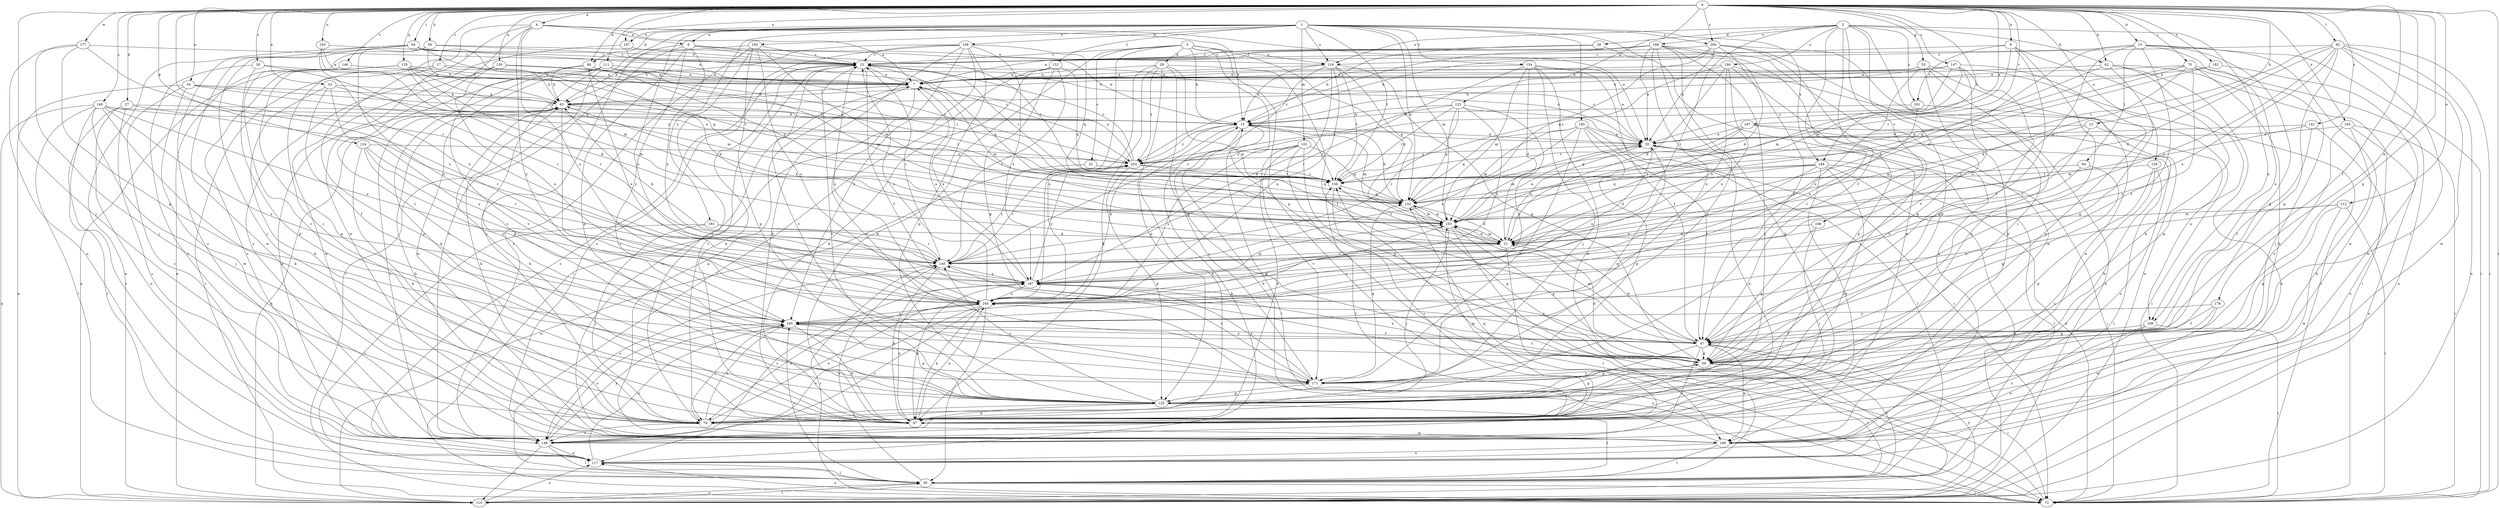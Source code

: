 strict digraph  {
0;
1;
2;
3;
4;
6;
7;
9;
10;
12;
15;
17;
20;
22;
23;
27;
28;
29;
31;
33;
34;
39;
47;
53;
56;
59;
62;
63;
64;
70;
72;
79;
84;
87;
92;
94;
95;
101;
103;
107;
108;
109;
110;
111;
112;
116;
117;
123;
124;
125;
129;
130;
132;
140;
141;
146;
147;
148;
149;
152;
154;
156;
159;
163;
164;
167;
168;
171;
177;
178;
180;
182;
183;
184;
185;
186;
187;
192;
193;
194;
195;
200;
201;
202;
0 -> 4  [label=a];
0 -> 9  [label=b];
0 -> 10  [label=b];
0 -> 12  [label=b];
0 -> 17  [label=c];
0 -> 20  [label=c];
0 -> 27  [label=d];
0 -> 33  [label=e];
0 -> 34  [label=e];
0 -> 39  [label=e];
0 -> 47  [label=f];
0 -> 53  [label=g];
0 -> 56  [label=g];
0 -> 59  [label=h];
0 -> 62  [label=h];
0 -> 64  [label=i];
0 -> 70  [label=i];
0 -> 72  [label=i];
0 -> 79  [label=j];
0 -> 84  [label=k];
0 -> 92  [label=l];
0 -> 107  [label=n];
0 -> 111  [label=o];
0 -> 112  [label=o];
0 -> 123  [label=p];
0 -> 124  [label=p];
0 -> 129  [label=q];
0 -> 130  [label=q];
0 -> 140  [label=r];
0 -> 141  [label=s];
0 -> 146  [label=s];
0 -> 147  [label=s];
0 -> 148  [label=s];
0 -> 159  [label=u];
0 -> 163  [label=u];
0 -> 167  [label=v];
0 -> 177  [label=w];
0 -> 178  [label=w];
0 -> 182  [label=x];
0 -> 183  [label=x];
0 -> 184  [label=x];
0 -> 200  [label=z];
1 -> 6  [label=a];
1 -> 84  [label=k];
1 -> 101  [label=m];
1 -> 103  [label=m];
1 -> 107  [label=n];
1 -> 108  [label=n];
1 -> 116  [label=o];
1 -> 132  [label=q];
1 -> 149  [label=s];
1 -> 152  [label=t];
1 -> 154  [label=t];
1 -> 156  [label=t];
1 -> 164  [label=u];
1 -> 180  [label=w];
1 -> 184  [label=x];
1 -> 185  [label=x];
1 -> 192  [label=y];
1 -> 193  [label=y];
1 -> 200  [label=z];
2 -> 28  [label=d];
2 -> 47  [label=f];
2 -> 62  [label=h];
2 -> 79  [label=j];
2 -> 109  [label=n];
2 -> 116  [label=o];
2 -> 125  [label=p];
2 -> 140  [label=r];
2 -> 168  [label=v];
2 -> 171  [label=v];
2 -> 186  [label=x];
2 -> 194  [label=y];
2 -> 201  [label=z];
3 -> 15  [label=b];
3 -> 22  [label=c];
3 -> 23  [label=c];
3 -> 29  [label=d];
3 -> 31  [label=d];
3 -> 56  [label=g];
3 -> 72  [label=i];
3 -> 87  [label=k];
3 -> 116  [label=o];
3 -> 164  [label=u];
4 -> 6  [label=a];
4 -> 7  [label=a];
4 -> 15  [label=b];
4 -> 39  [label=e];
4 -> 79  [label=j];
4 -> 164  [label=u];
4 -> 171  [label=v];
4 -> 180  [label=w];
4 -> 195  [label=y];
6 -> 23  [label=c];
6 -> 72  [label=i];
6 -> 79  [label=j];
6 -> 116  [label=o];
6 -> 125  [label=p];
6 -> 156  [label=t];
6 -> 187  [label=x];
6 -> 195  [label=y];
7 -> 63  [label=h];
7 -> 103  [label=m];
7 -> 171  [label=v];
7 -> 180  [label=w];
7 -> 187  [label=x];
9 -> 47  [label=f];
9 -> 87  [label=k];
9 -> 103  [label=m];
9 -> 116  [label=o];
9 -> 171  [label=v];
9 -> 201  [label=z];
10 -> 23  [label=c];
10 -> 31  [label=d];
10 -> 47  [label=f];
10 -> 56  [label=g];
10 -> 72  [label=i];
10 -> 94  [label=l];
10 -> 109  [label=n];
10 -> 164  [label=u];
10 -> 180  [label=w];
12 -> 39  [label=e];
12 -> 103  [label=m];
12 -> 109  [label=n];
12 -> 140  [label=r];
15 -> 39  [label=e];
15 -> 72  [label=i];
15 -> 87  [label=k];
15 -> 103  [label=m];
15 -> 156  [label=t];
15 -> 164  [label=u];
15 -> 171  [label=v];
15 -> 202  [label=z];
17 -> 7  [label=a];
17 -> 63  [label=h];
17 -> 72  [label=i];
17 -> 125  [label=p];
20 -> 7  [label=a];
20 -> 125  [label=p];
20 -> 140  [label=r];
20 -> 149  [label=s];
22 -> 110  [label=n];
22 -> 156  [label=t];
23 -> 7  [label=a];
23 -> 47  [label=f];
23 -> 87  [label=k];
23 -> 132  [label=q];
23 -> 156  [label=t];
23 -> 164  [label=u];
23 -> 171  [label=v];
27 -> 15  [label=b];
27 -> 95  [label=l];
27 -> 117  [label=o];
27 -> 140  [label=r];
27 -> 149  [label=s];
28 -> 15  [label=b];
28 -> 23  [label=c];
28 -> 47  [label=f];
29 -> 7  [label=a];
29 -> 31  [label=d];
29 -> 47  [label=f];
29 -> 56  [label=g];
29 -> 87  [label=k];
29 -> 125  [label=p];
29 -> 164  [label=u];
29 -> 202  [label=z];
31 -> 39  [label=e];
31 -> 63  [label=h];
31 -> 95  [label=l];
31 -> 103  [label=m];
31 -> 140  [label=r];
31 -> 156  [label=t];
33 -> 47  [label=f];
33 -> 63  [label=h];
33 -> 87  [label=k];
33 -> 103  [label=m];
33 -> 195  [label=y];
34 -> 15  [label=b];
34 -> 63  [label=h];
34 -> 110  [label=n];
34 -> 149  [label=s];
34 -> 180  [label=w];
34 -> 202  [label=z];
39 -> 23  [label=c];
39 -> 72  [label=i];
39 -> 103  [label=m];
39 -> 164  [label=u];
39 -> 202  [label=z];
47 -> 31  [label=d];
47 -> 56  [label=g];
47 -> 95  [label=l];
47 -> 103  [label=m];
47 -> 125  [label=p];
47 -> 149  [label=s];
47 -> 180  [label=w];
47 -> 187  [label=x];
47 -> 195  [label=y];
53 -> 7  [label=a];
53 -> 56  [label=g];
53 -> 63  [label=h];
53 -> 72  [label=i];
53 -> 125  [label=p];
53 -> 164  [label=u];
53 -> 180  [label=w];
56 -> 31  [label=d];
56 -> 72  [label=i];
56 -> 95  [label=l];
56 -> 171  [label=v];
56 -> 187  [label=x];
59 -> 15  [label=b];
59 -> 23  [label=c];
59 -> 63  [label=h];
59 -> 110  [label=n];
59 -> 164  [label=u];
62 -> 7  [label=a];
62 -> 31  [label=d];
62 -> 56  [label=g];
62 -> 72  [label=i];
62 -> 110  [label=n];
62 -> 125  [label=p];
63 -> 15  [label=b];
63 -> 149  [label=s];
63 -> 156  [label=t];
63 -> 171  [label=v];
64 -> 7  [label=a];
64 -> 23  [label=c];
64 -> 79  [label=j];
64 -> 110  [label=n];
64 -> 132  [label=q];
64 -> 149  [label=s];
64 -> 156  [label=t];
64 -> 180  [label=w];
70 -> 7  [label=a];
70 -> 31  [label=d];
70 -> 79  [label=j];
70 -> 87  [label=k];
70 -> 110  [label=n];
70 -> 132  [label=q];
70 -> 156  [label=t];
70 -> 195  [label=y];
72 -> 39  [label=e];
72 -> 117  [label=o];
72 -> 140  [label=r];
72 -> 156  [label=t];
72 -> 164  [label=u];
79 -> 23  [label=c];
79 -> 63  [label=h];
79 -> 149  [label=s];
79 -> 164  [label=u];
79 -> 180  [label=w];
79 -> 195  [label=y];
84 -> 7  [label=a];
84 -> 31  [label=d];
84 -> 63  [label=h];
84 -> 132  [label=q];
84 -> 164  [label=u];
84 -> 171  [label=v];
87 -> 39  [label=e];
87 -> 63  [label=h];
87 -> 103  [label=m];
87 -> 164  [label=u];
87 -> 187  [label=x];
92 -> 23  [label=c];
92 -> 31  [label=d];
92 -> 56  [label=g];
92 -> 72  [label=i];
92 -> 79  [label=j];
92 -> 110  [label=n];
92 -> 140  [label=r];
92 -> 156  [label=t];
92 -> 180  [label=w];
92 -> 187  [label=x];
94 -> 56  [label=g];
94 -> 156  [label=t];
94 -> 164  [label=u];
95 -> 72  [label=i];
95 -> 110  [label=n];
95 -> 140  [label=r];
95 -> 195  [label=y];
101 -> 56  [label=g];
101 -> 72  [label=i];
101 -> 87  [label=k];
101 -> 132  [label=q];
101 -> 164  [label=u];
101 -> 171  [label=v];
101 -> 202  [label=z];
103 -> 31  [label=d];
103 -> 39  [label=e];
103 -> 56  [label=g];
103 -> 79  [label=j];
103 -> 110  [label=n];
103 -> 132  [label=q];
107 -> 23  [label=c];
107 -> 149  [label=s];
107 -> 202  [label=z];
108 -> 23  [label=c];
108 -> 63  [label=h];
108 -> 72  [label=i];
108 -> 87  [label=k];
108 -> 125  [label=p];
108 -> 132  [label=q];
108 -> 149  [label=s];
108 -> 187  [label=x];
108 -> 195  [label=y];
109 -> 47  [label=f];
109 -> 72  [label=i];
109 -> 117  [label=o];
109 -> 149  [label=s];
110 -> 47  [label=f];
110 -> 63  [label=h];
110 -> 95  [label=l];
110 -> 117  [label=o];
111 -> 7  [label=a];
111 -> 39  [label=e];
111 -> 87  [label=k];
111 -> 103  [label=m];
111 -> 117  [label=o];
111 -> 125  [label=p];
111 -> 180  [label=w];
111 -> 202  [label=z];
112 -> 56  [label=g];
112 -> 72  [label=i];
112 -> 103  [label=m];
112 -> 164  [label=u];
112 -> 180  [label=w];
116 -> 7  [label=a];
116 -> 15  [label=b];
116 -> 56  [label=g];
116 -> 132  [label=q];
116 -> 140  [label=r];
116 -> 156  [label=t];
116 -> 164  [label=u];
116 -> 187  [label=x];
117 -> 15  [label=b];
117 -> 23  [label=c];
117 -> 95  [label=l];
117 -> 195  [label=y];
123 -> 15  [label=b];
123 -> 72  [label=i];
123 -> 132  [label=q];
123 -> 140  [label=r];
123 -> 156  [label=t];
123 -> 187  [label=x];
123 -> 195  [label=y];
123 -> 202  [label=z];
124 -> 87  [label=k];
124 -> 140  [label=r];
124 -> 164  [label=u];
124 -> 195  [label=y];
124 -> 202  [label=z];
125 -> 23  [label=c];
125 -> 56  [label=g];
125 -> 79  [label=j];
125 -> 87  [label=k];
125 -> 95  [label=l];
125 -> 140  [label=r];
129 -> 7  [label=a];
129 -> 31  [label=d];
129 -> 103  [label=m];
129 -> 110  [label=n];
129 -> 125  [label=p];
129 -> 140  [label=r];
129 -> 149  [label=s];
129 -> 156  [label=t];
130 -> 7  [label=a];
130 -> 156  [label=t];
130 -> 164  [label=u];
130 -> 180  [label=w];
132 -> 15  [label=b];
132 -> 31  [label=d];
132 -> 56  [label=g];
132 -> 103  [label=m];
140 -> 23  [label=c];
140 -> 63  [label=h];
140 -> 87  [label=k];
140 -> 149  [label=s];
140 -> 187  [label=x];
140 -> 202  [label=z];
141 -> 39  [label=e];
141 -> 47  [label=f];
141 -> 103  [label=m];
141 -> 117  [label=o];
146 -> 7  [label=a];
146 -> 171  [label=v];
147 -> 7  [label=a];
147 -> 15  [label=b];
147 -> 47  [label=f];
147 -> 56  [label=g];
147 -> 63  [label=h];
147 -> 103  [label=m];
147 -> 125  [label=p];
147 -> 202  [label=z];
148 -> 15  [label=b];
148 -> 39  [label=e];
148 -> 79  [label=j];
148 -> 87  [label=k];
148 -> 95  [label=l];
148 -> 110  [label=n];
148 -> 117  [label=o];
148 -> 187  [label=x];
148 -> 195  [label=y];
149 -> 95  [label=l];
149 -> 110  [label=n];
149 -> 117  [label=o];
149 -> 132  [label=q];
149 -> 156  [label=t];
149 -> 195  [label=y];
152 -> 7  [label=a];
152 -> 56  [label=g];
152 -> 87  [label=k];
152 -> 95  [label=l];
152 -> 132  [label=q];
152 -> 140  [label=r];
154 -> 7  [label=a];
154 -> 31  [label=d];
154 -> 39  [label=e];
154 -> 47  [label=f];
154 -> 79  [label=j];
154 -> 103  [label=m];
154 -> 140  [label=r];
154 -> 180  [label=w];
156 -> 132  [label=q];
156 -> 149  [label=s];
159 -> 95  [label=l];
159 -> 125  [label=p];
159 -> 149  [label=s];
159 -> 156  [label=t];
163 -> 7  [label=a];
163 -> 23  [label=c];
163 -> 103  [label=m];
163 -> 187  [label=x];
164 -> 23  [label=c];
164 -> 79  [label=j];
164 -> 87  [label=k];
164 -> 95  [label=l];
164 -> 117  [label=o];
164 -> 149  [label=s];
164 -> 195  [label=y];
167 -> 39  [label=e];
167 -> 87  [label=k];
167 -> 117  [label=o];
167 -> 132  [label=q];
167 -> 156  [label=t];
168 -> 31  [label=d];
168 -> 56  [label=g];
168 -> 79  [label=j];
171 -> 39  [label=e];
171 -> 125  [label=p];
171 -> 132  [label=q];
171 -> 140  [label=r];
171 -> 187  [label=x];
177 -> 23  [label=c];
177 -> 56  [label=g];
177 -> 79  [label=j];
177 -> 117  [label=o];
177 -> 187  [label=x];
178 -> 47  [label=f];
178 -> 56  [label=g];
178 -> 180  [label=w];
178 -> 195  [label=y];
180 -> 7  [label=a];
180 -> 15  [label=b];
180 -> 63  [label=h];
180 -> 95  [label=l];
180 -> 117  [label=o];
182 -> 7  [label=a];
182 -> 132  [label=q];
182 -> 180  [label=w];
183 -> 39  [label=e];
183 -> 72  [label=i];
183 -> 87  [label=k];
183 -> 110  [label=n];
183 -> 171  [label=v];
184 -> 31  [label=d];
184 -> 79  [label=j];
184 -> 87  [label=k];
184 -> 95  [label=l];
184 -> 110  [label=n];
184 -> 132  [label=q];
184 -> 156  [label=t];
184 -> 164  [label=u];
185 -> 39  [label=e];
185 -> 47  [label=f];
185 -> 95  [label=l];
185 -> 103  [label=m];
185 -> 125  [label=p];
185 -> 132  [label=q];
185 -> 171  [label=v];
185 -> 187  [label=x];
186 -> 7  [label=a];
186 -> 23  [label=c];
186 -> 39  [label=e];
186 -> 79  [label=j];
186 -> 87  [label=k];
186 -> 117  [label=o];
186 -> 171  [label=v];
186 -> 180  [label=w];
186 -> 195  [label=y];
186 -> 202  [label=z];
187 -> 7  [label=a];
187 -> 87  [label=k];
187 -> 103  [label=m];
187 -> 149  [label=s];
187 -> 164  [label=u];
187 -> 202  [label=z];
192 -> 23  [label=c];
192 -> 63  [label=h];
192 -> 79  [label=j];
192 -> 103  [label=m];
192 -> 125  [label=p];
192 -> 149  [label=s];
192 -> 164  [label=u];
193 -> 31  [label=d];
193 -> 79  [label=j];
193 -> 95  [label=l];
193 -> 140  [label=r];
194 -> 7  [label=a];
194 -> 31  [label=d];
194 -> 110  [label=n];
194 -> 125  [label=p];
194 -> 156  [label=t];
194 -> 164  [label=u];
194 -> 187  [label=x];
195 -> 47  [label=f];
195 -> 79  [label=j];
195 -> 87  [label=k];
195 -> 103  [label=m];
195 -> 125  [label=p];
195 -> 149  [label=s];
200 -> 15  [label=b];
200 -> 23  [label=c];
200 -> 31  [label=d];
200 -> 39  [label=e];
200 -> 87  [label=k];
200 -> 110  [label=n];
200 -> 132  [label=q];
200 -> 171  [label=v];
201 -> 15  [label=b];
201 -> 72  [label=i];
201 -> 187  [label=x];
202 -> 7  [label=a];
202 -> 23  [label=c];
202 -> 125  [label=p];
202 -> 132  [label=q];
202 -> 140  [label=r];
202 -> 156  [label=t];
}
